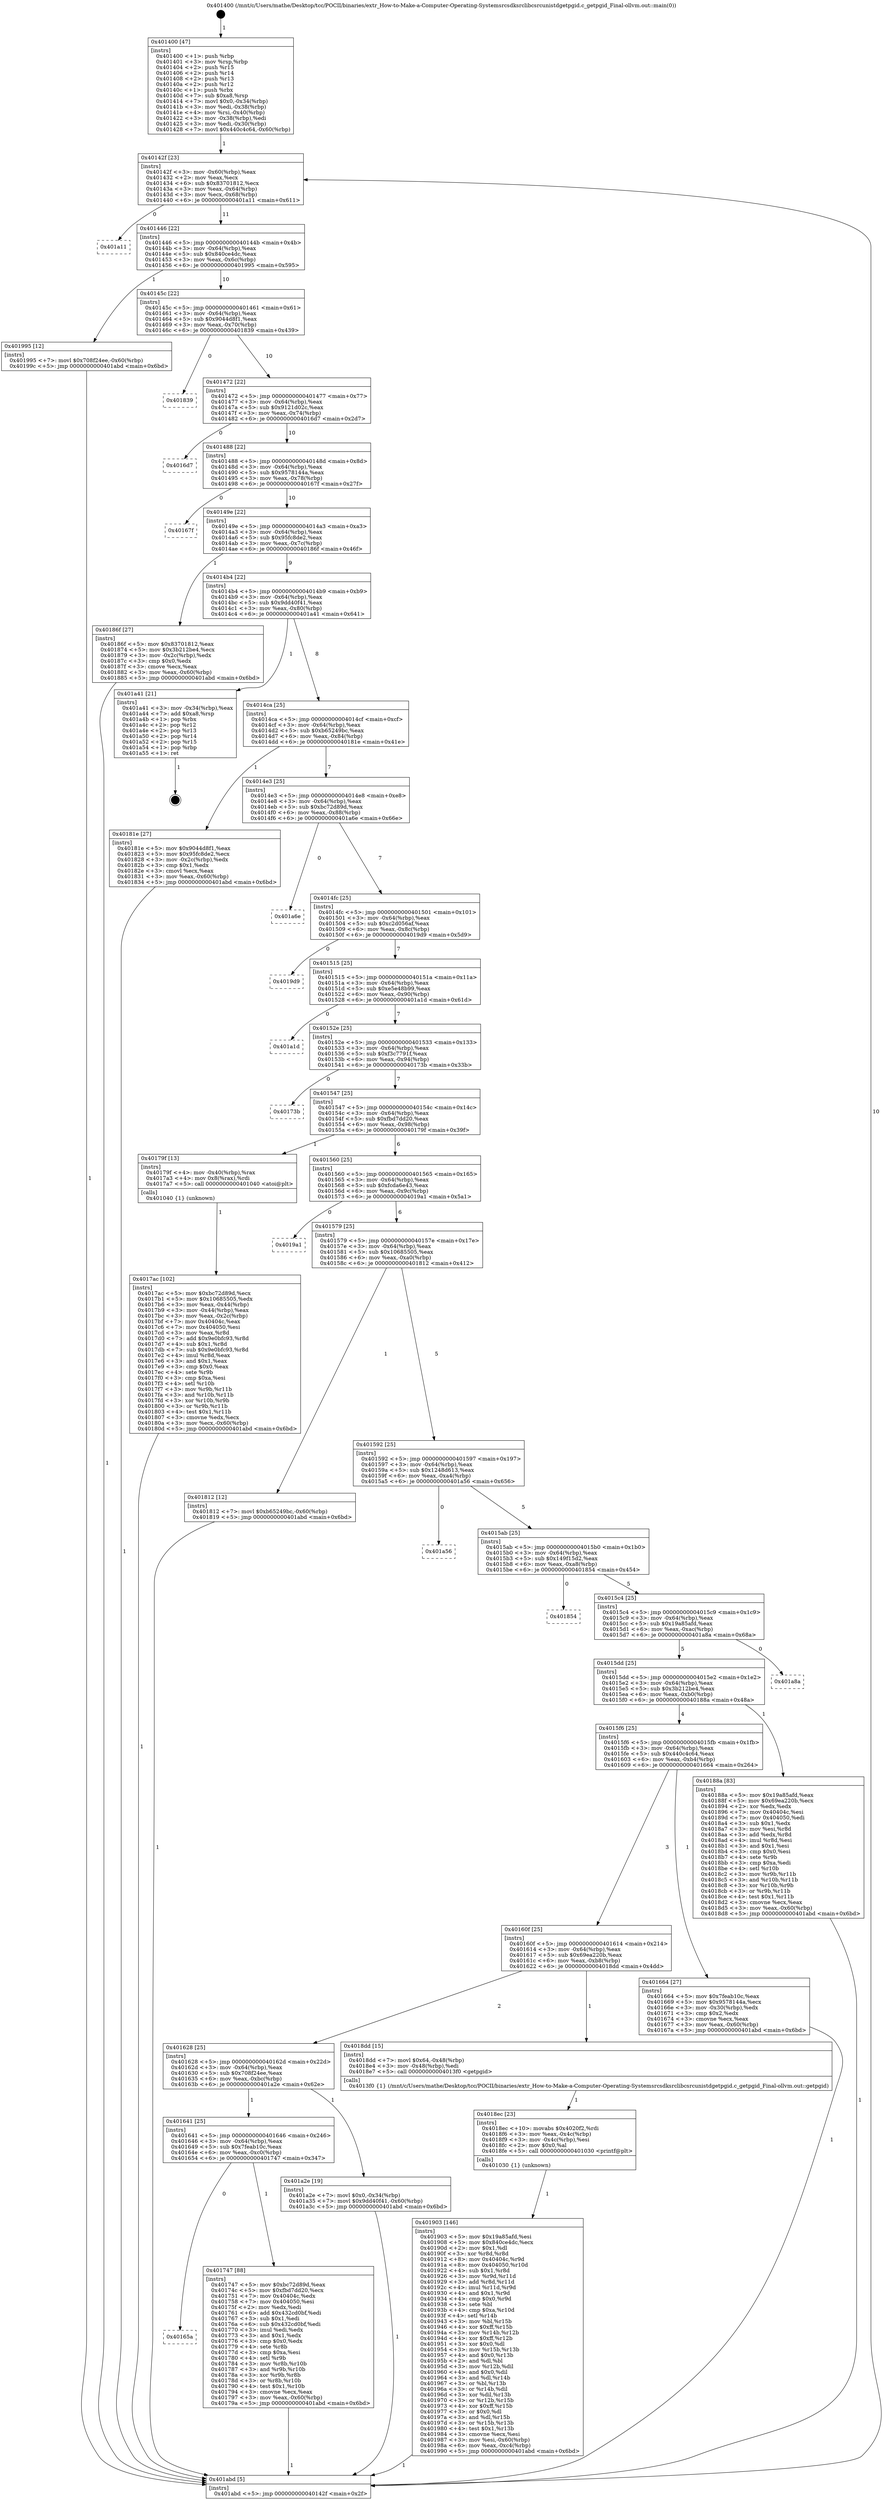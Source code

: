 digraph "0x401400" {
  label = "0x401400 (/mnt/c/Users/mathe/Desktop/tcc/POCII/binaries/extr_How-to-Make-a-Computer-Operating-Systemsrcsdksrclibcsrcunistdgetpgid.c_getpgid_Final-ollvm.out::main(0))"
  labelloc = "t"
  node[shape=record]

  Entry [label="",width=0.3,height=0.3,shape=circle,fillcolor=black,style=filled]
  "0x40142f" [label="{
     0x40142f [23]\l
     | [instrs]\l
     &nbsp;&nbsp;0x40142f \<+3\>: mov -0x60(%rbp),%eax\l
     &nbsp;&nbsp;0x401432 \<+2\>: mov %eax,%ecx\l
     &nbsp;&nbsp;0x401434 \<+6\>: sub $0x83701812,%ecx\l
     &nbsp;&nbsp;0x40143a \<+3\>: mov %eax,-0x64(%rbp)\l
     &nbsp;&nbsp;0x40143d \<+3\>: mov %ecx,-0x68(%rbp)\l
     &nbsp;&nbsp;0x401440 \<+6\>: je 0000000000401a11 \<main+0x611\>\l
  }"]
  "0x401a11" [label="{
     0x401a11\l
  }", style=dashed]
  "0x401446" [label="{
     0x401446 [22]\l
     | [instrs]\l
     &nbsp;&nbsp;0x401446 \<+5\>: jmp 000000000040144b \<main+0x4b\>\l
     &nbsp;&nbsp;0x40144b \<+3\>: mov -0x64(%rbp),%eax\l
     &nbsp;&nbsp;0x40144e \<+5\>: sub $0x840ce4dc,%eax\l
     &nbsp;&nbsp;0x401453 \<+3\>: mov %eax,-0x6c(%rbp)\l
     &nbsp;&nbsp;0x401456 \<+6\>: je 0000000000401995 \<main+0x595\>\l
  }"]
  Exit [label="",width=0.3,height=0.3,shape=circle,fillcolor=black,style=filled,peripheries=2]
  "0x401995" [label="{
     0x401995 [12]\l
     | [instrs]\l
     &nbsp;&nbsp;0x401995 \<+7\>: movl $0x708f24ee,-0x60(%rbp)\l
     &nbsp;&nbsp;0x40199c \<+5\>: jmp 0000000000401abd \<main+0x6bd\>\l
  }"]
  "0x40145c" [label="{
     0x40145c [22]\l
     | [instrs]\l
     &nbsp;&nbsp;0x40145c \<+5\>: jmp 0000000000401461 \<main+0x61\>\l
     &nbsp;&nbsp;0x401461 \<+3\>: mov -0x64(%rbp),%eax\l
     &nbsp;&nbsp;0x401464 \<+5\>: sub $0x9044d8f1,%eax\l
     &nbsp;&nbsp;0x401469 \<+3\>: mov %eax,-0x70(%rbp)\l
     &nbsp;&nbsp;0x40146c \<+6\>: je 0000000000401839 \<main+0x439\>\l
  }"]
  "0x401903" [label="{
     0x401903 [146]\l
     | [instrs]\l
     &nbsp;&nbsp;0x401903 \<+5\>: mov $0x19a85afd,%esi\l
     &nbsp;&nbsp;0x401908 \<+5\>: mov $0x840ce4dc,%ecx\l
     &nbsp;&nbsp;0x40190d \<+2\>: mov $0x1,%dl\l
     &nbsp;&nbsp;0x40190f \<+3\>: xor %r8d,%r8d\l
     &nbsp;&nbsp;0x401912 \<+8\>: mov 0x40404c,%r9d\l
     &nbsp;&nbsp;0x40191a \<+8\>: mov 0x404050,%r10d\l
     &nbsp;&nbsp;0x401922 \<+4\>: sub $0x1,%r8d\l
     &nbsp;&nbsp;0x401926 \<+3\>: mov %r9d,%r11d\l
     &nbsp;&nbsp;0x401929 \<+3\>: add %r8d,%r11d\l
     &nbsp;&nbsp;0x40192c \<+4\>: imul %r11d,%r9d\l
     &nbsp;&nbsp;0x401930 \<+4\>: and $0x1,%r9d\l
     &nbsp;&nbsp;0x401934 \<+4\>: cmp $0x0,%r9d\l
     &nbsp;&nbsp;0x401938 \<+3\>: sete %bl\l
     &nbsp;&nbsp;0x40193b \<+4\>: cmp $0xa,%r10d\l
     &nbsp;&nbsp;0x40193f \<+4\>: setl %r14b\l
     &nbsp;&nbsp;0x401943 \<+3\>: mov %bl,%r15b\l
     &nbsp;&nbsp;0x401946 \<+4\>: xor $0xff,%r15b\l
     &nbsp;&nbsp;0x40194a \<+3\>: mov %r14b,%r12b\l
     &nbsp;&nbsp;0x40194d \<+4\>: xor $0xff,%r12b\l
     &nbsp;&nbsp;0x401951 \<+3\>: xor $0x0,%dl\l
     &nbsp;&nbsp;0x401954 \<+3\>: mov %r15b,%r13b\l
     &nbsp;&nbsp;0x401957 \<+4\>: and $0x0,%r13b\l
     &nbsp;&nbsp;0x40195b \<+2\>: and %dl,%bl\l
     &nbsp;&nbsp;0x40195d \<+3\>: mov %r12b,%dil\l
     &nbsp;&nbsp;0x401960 \<+4\>: and $0x0,%dil\l
     &nbsp;&nbsp;0x401964 \<+3\>: and %dl,%r14b\l
     &nbsp;&nbsp;0x401967 \<+3\>: or %bl,%r13b\l
     &nbsp;&nbsp;0x40196a \<+3\>: or %r14b,%dil\l
     &nbsp;&nbsp;0x40196d \<+3\>: xor %dil,%r13b\l
     &nbsp;&nbsp;0x401970 \<+3\>: or %r12b,%r15b\l
     &nbsp;&nbsp;0x401973 \<+4\>: xor $0xff,%r15b\l
     &nbsp;&nbsp;0x401977 \<+3\>: or $0x0,%dl\l
     &nbsp;&nbsp;0x40197a \<+3\>: and %dl,%r15b\l
     &nbsp;&nbsp;0x40197d \<+3\>: or %r15b,%r13b\l
     &nbsp;&nbsp;0x401980 \<+4\>: test $0x1,%r13b\l
     &nbsp;&nbsp;0x401984 \<+3\>: cmovne %ecx,%esi\l
     &nbsp;&nbsp;0x401987 \<+3\>: mov %esi,-0x60(%rbp)\l
     &nbsp;&nbsp;0x40198a \<+6\>: mov %eax,-0xc4(%rbp)\l
     &nbsp;&nbsp;0x401990 \<+5\>: jmp 0000000000401abd \<main+0x6bd\>\l
  }"]
  "0x401839" [label="{
     0x401839\l
  }", style=dashed]
  "0x401472" [label="{
     0x401472 [22]\l
     | [instrs]\l
     &nbsp;&nbsp;0x401472 \<+5\>: jmp 0000000000401477 \<main+0x77\>\l
     &nbsp;&nbsp;0x401477 \<+3\>: mov -0x64(%rbp),%eax\l
     &nbsp;&nbsp;0x40147a \<+5\>: sub $0x9121d02c,%eax\l
     &nbsp;&nbsp;0x40147f \<+3\>: mov %eax,-0x74(%rbp)\l
     &nbsp;&nbsp;0x401482 \<+6\>: je 00000000004016d7 \<main+0x2d7\>\l
  }"]
  "0x4018ec" [label="{
     0x4018ec [23]\l
     | [instrs]\l
     &nbsp;&nbsp;0x4018ec \<+10\>: movabs $0x4020f2,%rdi\l
     &nbsp;&nbsp;0x4018f6 \<+3\>: mov %eax,-0x4c(%rbp)\l
     &nbsp;&nbsp;0x4018f9 \<+3\>: mov -0x4c(%rbp),%esi\l
     &nbsp;&nbsp;0x4018fc \<+2\>: mov $0x0,%al\l
     &nbsp;&nbsp;0x4018fe \<+5\>: call 0000000000401030 \<printf@plt\>\l
     | [calls]\l
     &nbsp;&nbsp;0x401030 \{1\} (unknown)\l
  }"]
  "0x4016d7" [label="{
     0x4016d7\l
  }", style=dashed]
  "0x401488" [label="{
     0x401488 [22]\l
     | [instrs]\l
     &nbsp;&nbsp;0x401488 \<+5\>: jmp 000000000040148d \<main+0x8d\>\l
     &nbsp;&nbsp;0x40148d \<+3\>: mov -0x64(%rbp),%eax\l
     &nbsp;&nbsp;0x401490 \<+5\>: sub $0x9578144a,%eax\l
     &nbsp;&nbsp;0x401495 \<+3\>: mov %eax,-0x78(%rbp)\l
     &nbsp;&nbsp;0x401498 \<+6\>: je 000000000040167f \<main+0x27f\>\l
  }"]
  "0x4017ac" [label="{
     0x4017ac [102]\l
     | [instrs]\l
     &nbsp;&nbsp;0x4017ac \<+5\>: mov $0xbc72d89d,%ecx\l
     &nbsp;&nbsp;0x4017b1 \<+5\>: mov $0x10685505,%edx\l
     &nbsp;&nbsp;0x4017b6 \<+3\>: mov %eax,-0x44(%rbp)\l
     &nbsp;&nbsp;0x4017b9 \<+3\>: mov -0x44(%rbp),%eax\l
     &nbsp;&nbsp;0x4017bc \<+3\>: mov %eax,-0x2c(%rbp)\l
     &nbsp;&nbsp;0x4017bf \<+7\>: mov 0x40404c,%eax\l
     &nbsp;&nbsp;0x4017c6 \<+7\>: mov 0x404050,%esi\l
     &nbsp;&nbsp;0x4017cd \<+3\>: mov %eax,%r8d\l
     &nbsp;&nbsp;0x4017d0 \<+7\>: add $0x9e0bfc93,%r8d\l
     &nbsp;&nbsp;0x4017d7 \<+4\>: sub $0x1,%r8d\l
     &nbsp;&nbsp;0x4017db \<+7\>: sub $0x9e0bfc93,%r8d\l
     &nbsp;&nbsp;0x4017e2 \<+4\>: imul %r8d,%eax\l
     &nbsp;&nbsp;0x4017e6 \<+3\>: and $0x1,%eax\l
     &nbsp;&nbsp;0x4017e9 \<+3\>: cmp $0x0,%eax\l
     &nbsp;&nbsp;0x4017ec \<+4\>: sete %r9b\l
     &nbsp;&nbsp;0x4017f0 \<+3\>: cmp $0xa,%esi\l
     &nbsp;&nbsp;0x4017f3 \<+4\>: setl %r10b\l
     &nbsp;&nbsp;0x4017f7 \<+3\>: mov %r9b,%r11b\l
     &nbsp;&nbsp;0x4017fa \<+3\>: and %r10b,%r11b\l
     &nbsp;&nbsp;0x4017fd \<+3\>: xor %r10b,%r9b\l
     &nbsp;&nbsp;0x401800 \<+3\>: or %r9b,%r11b\l
     &nbsp;&nbsp;0x401803 \<+4\>: test $0x1,%r11b\l
     &nbsp;&nbsp;0x401807 \<+3\>: cmovne %edx,%ecx\l
     &nbsp;&nbsp;0x40180a \<+3\>: mov %ecx,-0x60(%rbp)\l
     &nbsp;&nbsp;0x40180d \<+5\>: jmp 0000000000401abd \<main+0x6bd\>\l
  }"]
  "0x40167f" [label="{
     0x40167f\l
  }", style=dashed]
  "0x40149e" [label="{
     0x40149e [22]\l
     | [instrs]\l
     &nbsp;&nbsp;0x40149e \<+5\>: jmp 00000000004014a3 \<main+0xa3\>\l
     &nbsp;&nbsp;0x4014a3 \<+3\>: mov -0x64(%rbp),%eax\l
     &nbsp;&nbsp;0x4014a6 \<+5\>: sub $0x95fc8de2,%eax\l
     &nbsp;&nbsp;0x4014ab \<+3\>: mov %eax,-0x7c(%rbp)\l
     &nbsp;&nbsp;0x4014ae \<+6\>: je 000000000040186f \<main+0x46f\>\l
  }"]
  "0x40165a" [label="{
     0x40165a\l
  }", style=dashed]
  "0x40186f" [label="{
     0x40186f [27]\l
     | [instrs]\l
     &nbsp;&nbsp;0x40186f \<+5\>: mov $0x83701812,%eax\l
     &nbsp;&nbsp;0x401874 \<+5\>: mov $0x3b212be4,%ecx\l
     &nbsp;&nbsp;0x401879 \<+3\>: mov -0x2c(%rbp),%edx\l
     &nbsp;&nbsp;0x40187c \<+3\>: cmp $0x0,%edx\l
     &nbsp;&nbsp;0x40187f \<+3\>: cmove %ecx,%eax\l
     &nbsp;&nbsp;0x401882 \<+3\>: mov %eax,-0x60(%rbp)\l
     &nbsp;&nbsp;0x401885 \<+5\>: jmp 0000000000401abd \<main+0x6bd\>\l
  }"]
  "0x4014b4" [label="{
     0x4014b4 [22]\l
     | [instrs]\l
     &nbsp;&nbsp;0x4014b4 \<+5\>: jmp 00000000004014b9 \<main+0xb9\>\l
     &nbsp;&nbsp;0x4014b9 \<+3\>: mov -0x64(%rbp),%eax\l
     &nbsp;&nbsp;0x4014bc \<+5\>: sub $0x9dd40f41,%eax\l
     &nbsp;&nbsp;0x4014c1 \<+3\>: mov %eax,-0x80(%rbp)\l
     &nbsp;&nbsp;0x4014c4 \<+6\>: je 0000000000401a41 \<main+0x641\>\l
  }"]
  "0x401747" [label="{
     0x401747 [88]\l
     | [instrs]\l
     &nbsp;&nbsp;0x401747 \<+5\>: mov $0xbc72d89d,%eax\l
     &nbsp;&nbsp;0x40174c \<+5\>: mov $0xfbd7dd20,%ecx\l
     &nbsp;&nbsp;0x401751 \<+7\>: mov 0x40404c,%edx\l
     &nbsp;&nbsp;0x401758 \<+7\>: mov 0x404050,%esi\l
     &nbsp;&nbsp;0x40175f \<+2\>: mov %edx,%edi\l
     &nbsp;&nbsp;0x401761 \<+6\>: add $0x432cd0bf,%edi\l
     &nbsp;&nbsp;0x401767 \<+3\>: sub $0x1,%edi\l
     &nbsp;&nbsp;0x40176a \<+6\>: sub $0x432cd0bf,%edi\l
     &nbsp;&nbsp;0x401770 \<+3\>: imul %edi,%edx\l
     &nbsp;&nbsp;0x401773 \<+3\>: and $0x1,%edx\l
     &nbsp;&nbsp;0x401776 \<+3\>: cmp $0x0,%edx\l
     &nbsp;&nbsp;0x401779 \<+4\>: sete %r8b\l
     &nbsp;&nbsp;0x40177d \<+3\>: cmp $0xa,%esi\l
     &nbsp;&nbsp;0x401780 \<+4\>: setl %r9b\l
     &nbsp;&nbsp;0x401784 \<+3\>: mov %r8b,%r10b\l
     &nbsp;&nbsp;0x401787 \<+3\>: and %r9b,%r10b\l
     &nbsp;&nbsp;0x40178a \<+3\>: xor %r9b,%r8b\l
     &nbsp;&nbsp;0x40178d \<+3\>: or %r8b,%r10b\l
     &nbsp;&nbsp;0x401790 \<+4\>: test $0x1,%r10b\l
     &nbsp;&nbsp;0x401794 \<+3\>: cmovne %ecx,%eax\l
     &nbsp;&nbsp;0x401797 \<+3\>: mov %eax,-0x60(%rbp)\l
     &nbsp;&nbsp;0x40179a \<+5\>: jmp 0000000000401abd \<main+0x6bd\>\l
  }"]
  "0x401a41" [label="{
     0x401a41 [21]\l
     | [instrs]\l
     &nbsp;&nbsp;0x401a41 \<+3\>: mov -0x34(%rbp),%eax\l
     &nbsp;&nbsp;0x401a44 \<+7\>: add $0xa8,%rsp\l
     &nbsp;&nbsp;0x401a4b \<+1\>: pop %rbx\l
     &nbsp;&nbsp;0x401a4c \<+2\>: pop %r12\l
     &nbsp;&nbsp;0x401a4e \<+2\>: pop %r13\l
     &nbsp;&nbsp;0x401a50 \<+2\>: pop %r14\l
     &nbsp;&nbsp;0x401a52 \<+2\>: pop %r15\l
     &nbsp;&nbsp;0x401a54 \<+1\>: pop %rbp\l
     &nbsp;&nbsp;0x401a55 \<+1\>: ret\l
  }"]
  "0x4014ca" [label="{
     0x4014ca [25]\l
     | [instrs]\l
     &nbsp;&nbsp;0x4014ca \<+5\>: jmp 00000000004014cf \<main+0xcf\>\l
     &nbsp;&nbsp;0x4014cf \<+3\>: mov -0x64(%rbp),%eax\l
     &nbsp;&nbsp;0x4014d2 \<+5\>: sub $0xb65249bc,%eax\l
     &nbsp;&nbsp;0x4014d7 \<+6\>: mov %eax,-0x84(%rbp)\l
     &nbsp;&nbsp;0x4014dd \<+6\>: je 000000000040181e \<main+0x41e\>\l
  }"]
  "0x401641" [label="{
     0x401641 [25]\l
     | [instrs]\l
     &nbsp;&nbsp;0x401641 \<+5\>: jmp 0000000000401646 \<main+0x246\>\l
     &nbsp;&nbsp;0x401646 \<+3\>: mov -0x64(%rbp),%eax\l
     &nbsp;&nbsp;0x401649 \<+5\>: sub $0x7feab10c,%eax\l
     &nbsp;&nbsp;0x40164e \<+6\>: mov %eax,-0xc0(%rbp)\l
     &nbsp;&nbsp;0x401654 \<+6\>: je 0000000000401747 \<main+0x347\>\l
  }"]
  "0x40181e" [label="{
     0x40181e [27]\l
     | [instrs]\l
     &nbsp;&nbsp;0x40181e \<+5\>: mov $0x9044d8f1,%eax\l
     &nbsp;&nbsp;0x401823 \<+5\>: mov $0x95fc8de2,%ecx\l
     &nbsp;&nbsp;0x401828 \<+3\>: mov -0x2c(%rbp),%edx\l
     &nbsp;&nbsp;0x40182b \<+3\>: cmp $0x1,%edx\l
     &nbsp;&nbsp;0x40182e \<+3\>: cmovl %ecx,%eax\l
     &nbsp;&nbsp;0x401831 \<+3\>: mov %eax,-0x60(%rbp)\l
     &nbsp;&nbsp;0x401834 \<+5\>: jmp 0000000000401abd \<main+0x6bd\>\l
  }"]
  "0x4014e3" [label="{
     0x4014e3 [25]\l
     | [instrs]\l
     &nbsp;&nbsp;0x4014e3 \<+5\>: jmp 00000000004014e8 \<main+0xe8\>\l
     &nbsp;&nbsp;0x4014e8 \<+3\>: mov -0x64(%rbp),%eax\l
     &nbsp;&nbsp;0x4014eb \<+5\>: sub $0xbc72d89d,%eax\l
     &nbsp;&nbsp;0x4014f0 \<+6\>: mov %eax,-0x88(%rbp)\l
     &nbsp;&nbsp;0x4014f6 \<+6\>: je 0000000000401a6e \<main+0x66e\>\l
  }"]
  "0x401a2e" [label="{
     0x401a2e [19]\l
     | [instrs]\l
     &nbsp;&nbsp;0x401a2e \<+7\>: movl $0x0,-0x34(%rbp)\l
     &nbsp;&nbsp;0x401a35 \<+7\>: movl $0x9dd40f41,-0x60(%rbp)\l
     &nbsp;&nbsp;0x401a3c \<+5\>: jmp 0000000000401abd \<main+0x6bd\>\l
  }"]
  "0x401a6e" [label="{
     0x401a6e\l
  }", style=dashed]
  "0x4014fc" [label="{
     0x4014fc [25]\l
     | [instrs]\l
     &nbsp;&nbsp;0x4014fc \<+5\>: jmp 0000000000401501 \<main+0x101\>\l
     &nbsp;&nbsp;0x401501 \<+3\>: mov -0x64(%rbp),%eax\l
     &nbsp;&nbsp;0x401504 \<+5\>: sub $0xc2d056af,%eax\l
     &nbsp;&nbsp;0x401509 \<+6\>: mov %eax,-0x8c(%rbp)\l
     &nbsp;&nbsp;0x40150f \<+6\>: je 00000000004019d9 \<main+0x5d9\>\l
  }"]
  "0x401628" [label="{
     0x401628 [25]\l
     | [instrs]\l
     &nbsp;&nbsp;0x401628 \<+5\>: jmp 000000000040162d \<main+0x22d\>\l
     &nbsp;&nbsp;0x40162d \<+3\>: mov -0x64(%rbp),%eax\l
     &nbsp;&nbsp;0x401630 \<+5\>: sub $0x708f24ee,%eax\l
     &nbsp;&nbsp;0x401635 \<+6\>: mov %eax,-0xbc(%rbp)\l
     &nbsp;&nbsp;0x40163b \<+6\>: je 0000000000401a2e \<main+0x62e\>\l
  }"]
  "0x4019d9" [label="{
     0x4019d9\l
  }", style=dashed]
  "0x401515" [label="{
     0x401515 [25]\l
     | [instrs]\l
     &nbsp;&nbsp;0x401515 \<+5\>: jmp 000000000040151a \<main+0x11a\>\l
     &nbsp;&nbsp;0x40151a \<+3\>: mov -0x64(%rbp),%eax\l
     &nbsp;&nbsp;0x40151d \<+5\>: sub $0xe5e48b99,%eax\l
     &nbsp;&nbsp;0x401522 \<+6\>: mov %eax,-0x90(%rbp)\l
     &nbsp;&nbsp;0x401528 \<+6\>: je 0000000000401a1d \<main+0x61d\>\l
  }"]
  "0x4018dd" [label="{
     0x4018dd [15]\l
     | [instrs]\l
     &nbsp;&nbsp;0x4018dd \<+7\>: movl $0x64,-0x48(%rbp)\l
     &nbsp;&nbsp;0x4018e4 \<+3\>: mov -0x48(%rbp),%edi\l
     &nbsp;&nbsp;0x4018e7 \<+5\>: call 00000000004013f0 \<getpgid\>\l
     | [calls]\l
     &nbsp;&nbsp;0x4013f0 \{1\} (/mnt/c/Users/mathe/Desktop/tcc/POCII/binaries/extr_How-to-Make-a-Computer-Operating-Systemsrcsdksrclibcsrcunistdgetpgid.c_getpgid_Final-ollvm.out::getpgid)\l
  }"]
  "0x401a1d" [label="{
     0x401a1d\l
  }", style=dashed]
  "0x40152e" [label="{
     0x40152e [25]\l
     | [instrs]\l
     &nbsp;&nbsp;0x40152e \<+5\>: jmp 0000000000401533 \<main+0x133\>\l
     &nbsp;&nbsp;0x401533 \<+3\>: mov -0x64(%rbp),%eax\l
     &nbsp;&nbsp;0x401536 \<+5\>: sub $0xf3c7791f,%eax\l
     &nbsp;&nbsp;0x40153b \<+6\>: mov %eax,-0x94(%rbp)\l
     &nbsp;&nbsp;0x401541 \<+6\>: je 000000000040173b \<main+0x33b\>\l
  }"]
  "0x401400" [label="{
     0x401400 [47]\l
     | [instrs]\l
     &nbsp;&nbsp;0x401400 \<+1\>: push %rbp\l
     &nbsp;&nbsp;0x401401 \<+3\>: mov %rsp,%rbp\l
     &nbsp;&nbsp;0x401404 \<+2\>: push %r15\l
     &nbsp;&nbsp;0x401406 \<+2\>: push %r14\l
     &nbsp;&nbsp;0x401408 \<+2\>: push %r13\l
     &nbsp;&nbsp;0x40140a \<+2\>: push %r12\l
     &nbsp;&nbsp;0x40140c \<+1\>: push %rbx\l
     &nbsp;&nbsp;0x40140d \<+7\>: sub $0xa8,%rsp\l
     &nbsp;&nbsp;0x401414 \<+7\>: movl $0x0,-0x34(%rbp)\l
     &nbsp;&nbsp;0x40141b \<+3\>: mov %edi,-0x38(%rbp)\l
     &nbsp;&nbsp;0x40141e \<+4\>: mov %rsi,-0x40(%rbp)\l
     &nbsp;&nbsp;0x401422 \<+3\>: mov -0x38(%rbp),%edi\l
     &nbsp;&nbsp;0x401425 \<+3\>: mov %edi,-0x30(%rbp)\l
     &nbsp;&nbsp;0x401428 \<+7\>: movl $0x440c4c64,-0x60(%rbp)\l
  }"]
  "0x40173b" [label="{
     0x40173b\l
  }", style=dashed]
  "0x401547" [label="{
     0x401547 [25]\l
     | [instrs]\l
     &nbsp;&nbsp;0x401547 \<+5\>: jmp 000000000040154c \<main+0x14c\>\l
     &nbsp;&nbsp;0x40154c \<+3\>: mov -0x64(%rbp),%eax\l
     &nbsp;&nbsp;0x40154f \<+5\>: sub $0xfbd7dd20,%eax\l
     &nbsp;&nbsp;0x401554 \<+6\>: mov %eax,-0x98(%rbp)\l
     &nbsp;&nbsp;0x40155a \<+6\>: je 000000000040179f \<main+0x39f\>\l
  }"]
  "0x401abd" [label="{
     0x401abd [5]\l
     | [instrs]\l
     &nbsp;&nbsp;0x401abd \<+5\>: jmp 000000000040142f \<main+0x2f\>\l
  }"]
  "0x40179f" [label="{
     0x40179f [13]\l
     | [instrs]\l
     &nbsp;&nbsp;0x40179f \<+4\>: mov -0x40(%rbp),%rax\l
     &nbsp;&nbsp;0x4017a3 \<+4\>: mov 0x8(%rax),%rdi\l
     &nbsp;&nbsp;0x4017a7 \<+5\>: call 0000000000401040 \<atoi@plt\>\l
     | [calls]\l
     &nbsp;&nbsp;0x401040 \{1\} (unknown)\l
  }"]
  "0x401560" [label="{
     0x401560 [25]\l
     | [instrs]\l
     &nbsp;&nbsp;0x401560 \<+5\>: jmp 0000000000401565 \<main+0x165\>\l
     &nbsp;&nbsp;0x401565 \<+3\>: mov -0x64(%rbp),%eax\l
     &nbsp;&nbsp;0x401568 \<+5\>: sub $0xfcda6e43,%eax\l
     &nbsp;&nbsp;0x40156d \<+6\>: mov %eax,-0x9c(%rbp)\l
     &nbsp;&nbsp;0x401573 \<+6\>: je 00000000004019a1 \<main+0x5a1\>\l
  }"]
  "0x40160f" [label="{
     0x40160f [25]\l
     | [instrs]\l
     &nbsp;&nbsp;0x40160f \<+5\>: jmp 0000000000401614 \<main+0x214\>\l
     &nbsp;&nbsp;0x401614 \<+3\>: mov -0x64(%rbp),%eax\l
     &nbsp;&nbsp;0x401617 \<+5\>: sub $0x69ea220b,%eax\l
     &nbsp;&nbsp;0x40161c \<+6\>: mov %eax,-0xb8(%rbp)\l
     &nbsp;&nbsp;0x401622 \<+6\>: je 00000000004018dd \<main+0x4dd\>\l
  }"]
  "0x4019a1" [label="{
     0x4019a1\l
  }", style=dashed]
  "0x401579" [label="{
     0x401579 [25]\l
     | [instrs]\l
     &nbsp;&nbsp;0x401579 \<+5\>: jmp 000000000040157e \<main+0x17e\>\l
     &nbsp;&nbsp;0x40157e \<+3\>: mov -0x64(%rbp),%eax\l
     &nbsp;&nbsp;0x401581 \<+5\>: sub $0x10685505,%eax\l
     &nbsp;&nbsp;0x401586 \<+6\>: mov %eax,-0xa0(%rbp)\l
     &nbsp;&nbsp;0x40158c \<+6\>: je 0000000000401812 \<main+0x412\>\l
  }"]
  "0x401664" [label="{
     0x401664 [27]\l
     | [instrs]\l
     &nbsp;&nbsp;0x401664 \<+5\>: mov $0x7feab10c,%eax\l
     &nbsp;&nbsp;0x401669 \<+5\>: mov $0x9578144a,%ecx\l
     &nbsp;&nbsp;0x40166e \<+3\>: mov -0x30(%rbp),%edx\l
     &nbsp;&nbsp;0x401671 \<+3\>: cmp $0x2,%edx\l
     &nbsp;&nbsp;0x401674 \<+3\>: cmovne %ecx,%eax\l
     &nbsp;&nbsp;0x401677 \<+3\>: mov %eax,-0x60(%rbp)\l
     &nbsp;&nbsp;0x40167a \<+5\>: jmp 0000000000401abd \<main+0x6bd\>\l
  }"]
  "0x401812" [label="{
     0x401812 [12]\l
     | [instrs]\l
     &nbsp;&nbsp;0x401812 \<+7\>: movl $0xb65249bc,-0x60(%rbp)\l
     &nbsp;&nbsp;0x401819 \<+5\>: jmp 0000000000401abd \<main+0x6bd\>\l
  }"]
  "0x401592" [label="{
     0x401592 [25]\l
     | [instrs]\l
     &nbsp;&nbsp;0x401592 \<+5\>: jmp 0000000000401597 \<main+0x197\>\l
     &nbsp;&nbsp;0x401597 \<+3\>: mov -0x64(%rbp),%eax\l
     &nbsp;&nbsp;0x40159a \<+5\>: sub $0x1248d613,%eax\l
     &nbsp;&nbsp;0x40159f \<+6\>: mov %eax,-0xa4(%rbp)\l
     &nbsp;&nbsp;0x4015a5 \<+6\>: je 0000000000401a56 \<main+0x656\>\l
  }"]
  "0x4015f6" [label="{
     0x4015f6 [25]\l
     | [instrs]\l
     &nbsp;&nbsp;0x4015f6 \<+5\>: jmp 00000000004015fb \<main+0x1fb\>\l
     &nbsp;&nbsp;0x4015fb \<+3\>: mov -0x64(%rbp),%eax\l
     &nbsp;&nbsp;0x4015fe \<+5\>: sub $0x440c4c64,%eax\l
     &nbsp;&nbsp;0x401603 \<+6\>: mov %eax,-0xb4(%rbp)\l
     &nbsp;&nbsp;0x401609 \<+6\>: je 0000000000401664 \<main+0x264\>\l
  }"]
  "0x401a56" [label="{
     0x401a56\l
  }", style=dashed]
  "0x4015ab" [label="{
     0x4015ab [25]\l
     | [instrs]\l
     &nbsp;&nbsp;0x4015ab \<+5\>: jmp 00000000004015b0 \<main+0x1b0\>\l
     &nbsp;&nbsp;0x4015b0 \<+3\>: mov -0x64(%rbp),%eax\l
     &nbsp;&nbsp;0x4015b3 \<+5\>: sub $0x149f15d2,%eax\l
     &nbsp;&nbsp;0x4015b8 \<+6\>: mov %eax,-0xa8(%rbp)\l
     &nbsp;&nbsp;0x4015be \<+6\>: je 0000000000401854 \<main+0x454\>\l
  }"]
  "0x40188a" [label="{
     0x40188a [83]\l
     | [instrs]\l
     &nbsp;&nbsp;0x40188a \<+5\>: mov $0x19a85afd,%eax\l
     &nbsp;&nbsp;0x40188f \<+5\>: mov $0x69ea220b,%ecx\l
     &nbsp;&nbsp;0x401894 \<+2\>: xor %edx,%edx\l
     &nbsp;&nbsp;0x401896 \<+7\>: mov 0x40404c,%esi\l
     &nbsp;&nbsp;0x40189d \<+7\>: mov 0x404050,%edi\l
     &nbsp;&nbsp;0x4018a4 \<+3\>: sub $0x1,%edx\l
     &nbsp;&nbsp;0x4018a7 \<+3\>: mov %esi,%r8d\l
     &nbsp;&nbsp;0x4018aa \<+3\>: add %edx,%r8d\l
     &nbsp;&nbsp;0x4018ad \<+4\>: imul %r8d,%esi\l
     &nbsp;&nbsp;0x4018b1 \<+3\>: and $0x1,%esi\l
     &nbsp;&nbsp;0x4018b4 \<+3\>: cmp $0x0,%esi\l
     &nbsp;&nbsp;0x4018b7 \<+4\>: sete %r9b\l
     &nbsp;&nbsp;0x4018bb \<+3\>: cmp $0xa,%edi\l
     &nbsp;&nbsp;0x4018be \<+4\>: setl %r10b\l
     &nbsp;&nbsp;0x4018c2 \<+3\>: mov %r9b,%r11b\l
     &nbsp;&nbsp;0x4018c5 \<+3\>: and %r10b,%r11b\l
     &nbsp;&nbsp;0x4018c8 \<+3\>: xor %r10b,%r9b\l
     &nbsp;&nbsp;0x4018cb \<+3\>: or %r9b,%r11b\l
     &nbsp;&nbsp;0x4018ce \<+4\>: test $0x1,%r11b\l
     &nbsp;&nbsp;0x4018d2 \<+3\>: cmovne %ecx,%eax\l
     &nbsp;&nbsp;0x4018d5 \<+3\>: mov %eax,-0x60(%rbp)\l
     &nbsp;&nbsp;0x4018d8 \<+5\>: jmp 0000000000401abd \<main+0x6bd\>\l
  }"]
  "0x401854" [label="{
     0x401854\l
  }", style=dashed]
  "0x4015c4" [label="{
     0x4015c4 [25]\l
     | [instrs]\l
     &nbsp;&nbsp;0x4015c4 \<+5\>: jmp 00000000004015c9 \<main+0x1c9\>\l
     &nbsp;&nbsp;0x4015c9 \<+3\>: mov -0x64(%rbp),%eax\l
     &nbsp;&nbsp;0x4015cc \<+5\>: sub $0x19a85afd,%eax\l
     &nbsp;&nbsp;0x4015d1 \<+6\>: mov %eax,-0xac(%rbp)\l
     &nbsp;&nbsp;0x4015d7 \<+6\>: je 0000000000401a8a \<main+0x68a\>\l
  }"]
  "0x4015dd" [label="{
     0x4015dd [25]\l
     | [instrs]\l
     &nbsp;&nbsp;0x4015dd \<+5\>: jmp 00000000004015e2 \<main+0x1e2\>\l
     &nbsp;&nbsp;0x4015e2 \<+3\>: mov -0x64(%rbp),%eax\l
     &nbsp;&nbsp;0x4015e5 \<+5\>: sub $0x3b212be4,%eax\l
     &nbsp;&nbsp;0x4015ea \<+6\>: mov %eax,-0xb0(%rbp)\l
     &nbsp;&nbsp;0x4015f0 \<+6\>: je 000000000040188a \<main+0x48a\>\l
  }"]
  "0x401a8a" [label="{
     0x401a8a\l
  }", style=dashed]
  Entry -> "0x401400" [label=" 1"]
  "0x40142f" -> "0x401a11" [label=" 0"]
  "0x40142f" -> "0x401446" [label=" 11"]
  "0x401a41" -> Exit [label=" 1"]
  "0x401446" -> "0x401995" [label=" 1"]
  "0x401446" -> "0x40145c" [label=" 10"]
  "0x401a2e" -> "0x401abd" [label=" 1"]
  "0x40145c" -> "0x401839" [label=" 0"]
  "0x40145c" -> "0x401472" [label=" 10"]
  "0x401995" -> "0x401abd" [label=" 1"]
  "0x401472" -> "0x4016d7" [label=" 0"]
  "0x401472" -> "0x401488" [label=" 10"]
  "0x401903" -> "0x401abd" [label=" 1"]
  "0x401488" -> "0x40167f" [label=" 0"]
  "0x401488" -> "0x40149e" [label=" 10"]
  "0x4018ec" -> "0x401903" [label=" 1"]
  "0x40149e" -> "0x40186f" [label=" 1"]
  "0x40149e" -> "0x4014b4" [label=" 9"]
  "0x4018dd" -> "0x4018ec" [label=" 1"]
  "0x4014b4" -> "0x401a41" [label=" 1"]
  "0x4014b4" -> "0x4014ca" [label=" 8"]
  "0x40188a" -> "0x401abd" [label=" 1"]
  "0x4014ca" -> "0x40181e" [label=" 1"]
  "0x4014ca" -> "0x4014e3" [label=" 7"]
  "0x40181e" -> "0x401abd" [label=" 1"]
  "0x4014e3" -> "0x401a6e" [label=" 0"]
  "0x4014e3" -> "0x4014fc" [label=" 7"]
  "0x401812" -> "0x401abd" [label=" 1"]
  "0x4014fc" -> "0x4019d9" [label=" 0"]
  "0x4014fc" -> "0x401515" [label=" 7"]
  "0x40179f" -> "0x4017ac" [label=" 1"]
  "0x401515" -> "0x401a1d" [label=" 0"]
  "0x401515" -> "0x40152e" [label=" 7"]
  "0x401747" -> "0x401abd" [label=" 1"]
  "0x40152e" -> "0x40173b" [label=" 0"]
  "0x40152e" -> "0x401547" [label=" 7"]
  "0x401641" -> "0x401747" [label=" 1"]
  "0x401547" -> "0x40179f" [label=" 1"]
  "0x401547" -> "0x401560" [label=" 6"]
  "0x40186f" -> "0x401abd" [label=" 1"]
  "0x401560" -> "0x4019a1" [label=" 0"]
  "0x401560" -> "0x401579" [label=" 6"]
  "0x401628" -> "0x401641" [label=" 1"]
  "0x401579" -> "0x401812" [label=" 1"]
  "0x401579" -> "0x401592" [label=" 5"]
  "0x401628" -> "0x401a2e" [label=" 1"]
  "0x401592" -> "0x401a56" [label=" 0"]
  "0x401592" -> "0x4015ab" [label=" 5"]
  "0x40160f" -> "0x401628" [label=" 2"]
  "0x4015ab" -> "0x401854" [label=" 0"]
  "0x4015ab" -> "0x4015c4" [label=" 5"]
  "0x40160f" -> "0x4018dd" [label=" 1"]
  "0x4015c4" -> "0x401a8a" [label=" 0"]
  "0x4015c4" -> "0x4015dd" [label=" 5"]
  "0x401641" -> "0x40165a" [label=" 0"]
  "0x4015dd" -> "0x40188a" [label=" 1"]
  "0x4015dd" -> "0x4015f6" [label=" 4"]
  "0x4017ac" -> "0x401abd" [label=" 1"]
  "0x4015f6" -> "0x401664" [label=" 1"]
  "0x4015f6" -> "0x40160f" [label=" 3"]
  "0x401664" -> "0x401abd" [label=" 1"]
  "0x401400" -> "0x40142f" [label=" 1"]
  "0x401abd" -> "0x40142f" [label=" 10"]
}
